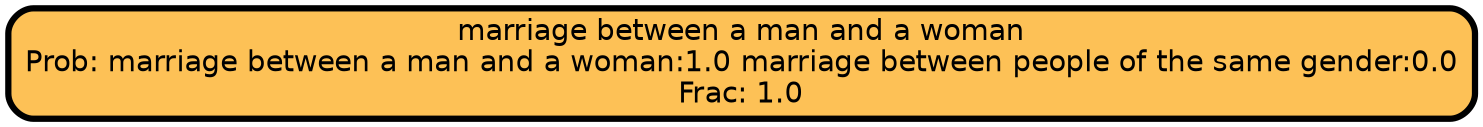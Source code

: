 graph Tree {
node [shape=box, style="filled, rounded",color="black",penwidth="3",fontcolor="black",                 fontname=helvetica] ;
graph [ranksep="0 equally", splines=straight,                 bgcolor=transparent, dpi=200] ;
edge [fontname=helvetica, color=black] ;
0 [label="marriage between a man and a woman
Prob: marriage between a man and a woman:1.0 marriage between people of the same gender:0.0
Frac: 1.0", fillcolor="#fdc156"] ;
{rank = same;}}